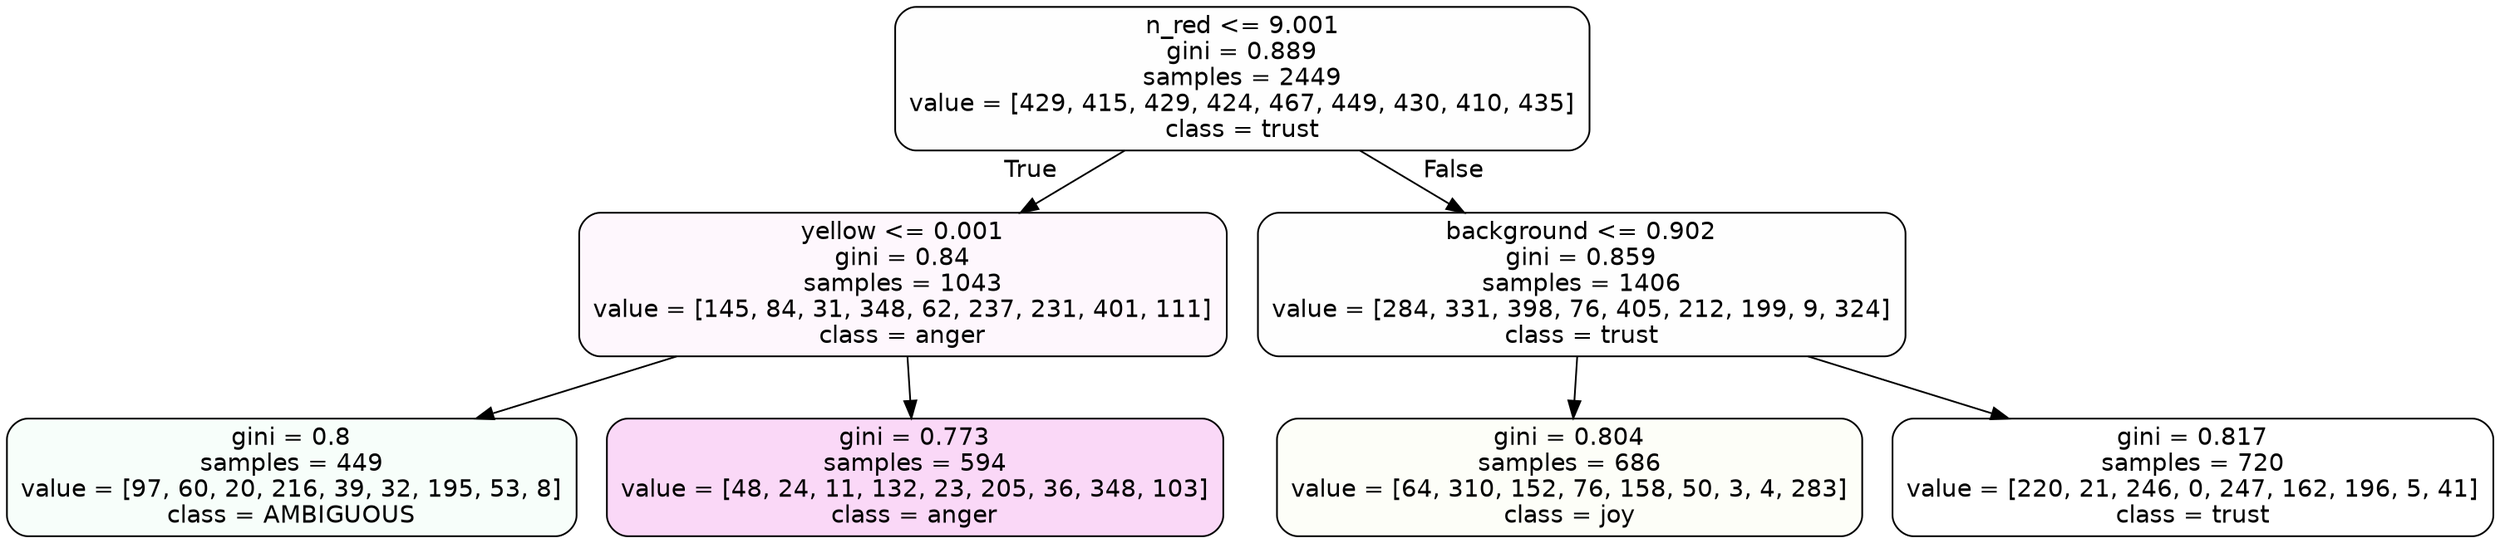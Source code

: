 digraph Tree {
node [shape=box, style="filled, rounded", color="black", fontname=helvetica] ;
edge [fontname=helvetica] ;
0 [label="n_red <= 9.001\ngini = 0.889\nsamples = 2449\nvalue = [429, 415, 429, 424, 467, 449, 430, 410, 435]\nclass = trust", fillcolor="#39d7e501"] ;
1 [label="yellow <= 0.001\ngini = 0.84\nsamples = 1043\nvalue = [145, 84, 31, 348, 62, 237, 231, 401, 111]\nclass = anger", fillcolor="#e539d70a"] ;
0 -> 1 [labeldistance=2.5, labelangle=45, headlabel="True"] ;
2 [label="gini = 0.8\nsamples = 449\nvalue = [97, 60, 20, 216, 39, 32, 195, 53, 8]\nclass = AMBIGUOUS", fillcolor="#39e5810a"] ;
1 -> 2 ;
3 [label="gini = 0.773\nsamples = 594\nvalue = [48, 24, 11, 132, 23, 205, 36, 348, 103]\nclass = anger", fillcolor="#e539d732"] ;
1 -> 3 ;
4 [label="background <= 0.902\ngini = 0.859\nsamples = 1406\nvalue = [284, 331, 398, 76, 405, 212, 199, 9, 324]\nclass = trust", fillcolor="#39d7e501"] ;
0 -> 4 [labeldistance=2.5, labelangle=-45, headlabel="False"] ;
5 [label="gini = 0.804\nsamples = 686\nvalue = [64, 310, 152, 76, 158, 50, 3, 4, 283]\nclass = joy", fillcolor="#d7e53908"] ;
4 -> 5 ;
6 [label="gini = 0.817\nsamples = 720\nvalue = [220, 21, 246, 0, 247, 162, 196, 5, 41]\nclass = trust", fillcolor="#39d7e500"] ;
4 -> 6 ;
}